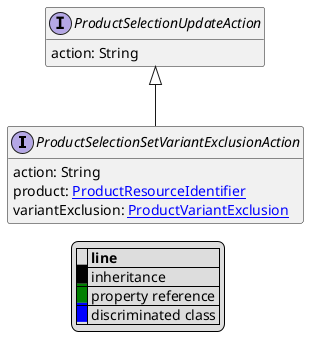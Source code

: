 @startuml

hide empty fields
hide empty methods
legend
|= |= line |
|<back:black>   </back>| inheritance |
|<back:green>   </back>| property reference |
|<back:blue>   </back>| discriminated class |
endlegend
interface ProductSelectionSetVariantExclusionAction [[ProductSelectionSetVariantExclusionAction.svg]] extends ProductSelectionUpdateAction {
    action: String
    product: [[ProductResourceIdentifier.svg ProductResourceIdentifier]]
    variantExclusion: [[ProductVariantExclusion.svg ProductVariantExclusion]]
}
interface ProductSelectionUpdateAction [[ProductSelectionUpdateAction.svg]]  {
    action: String
}





@enduml
